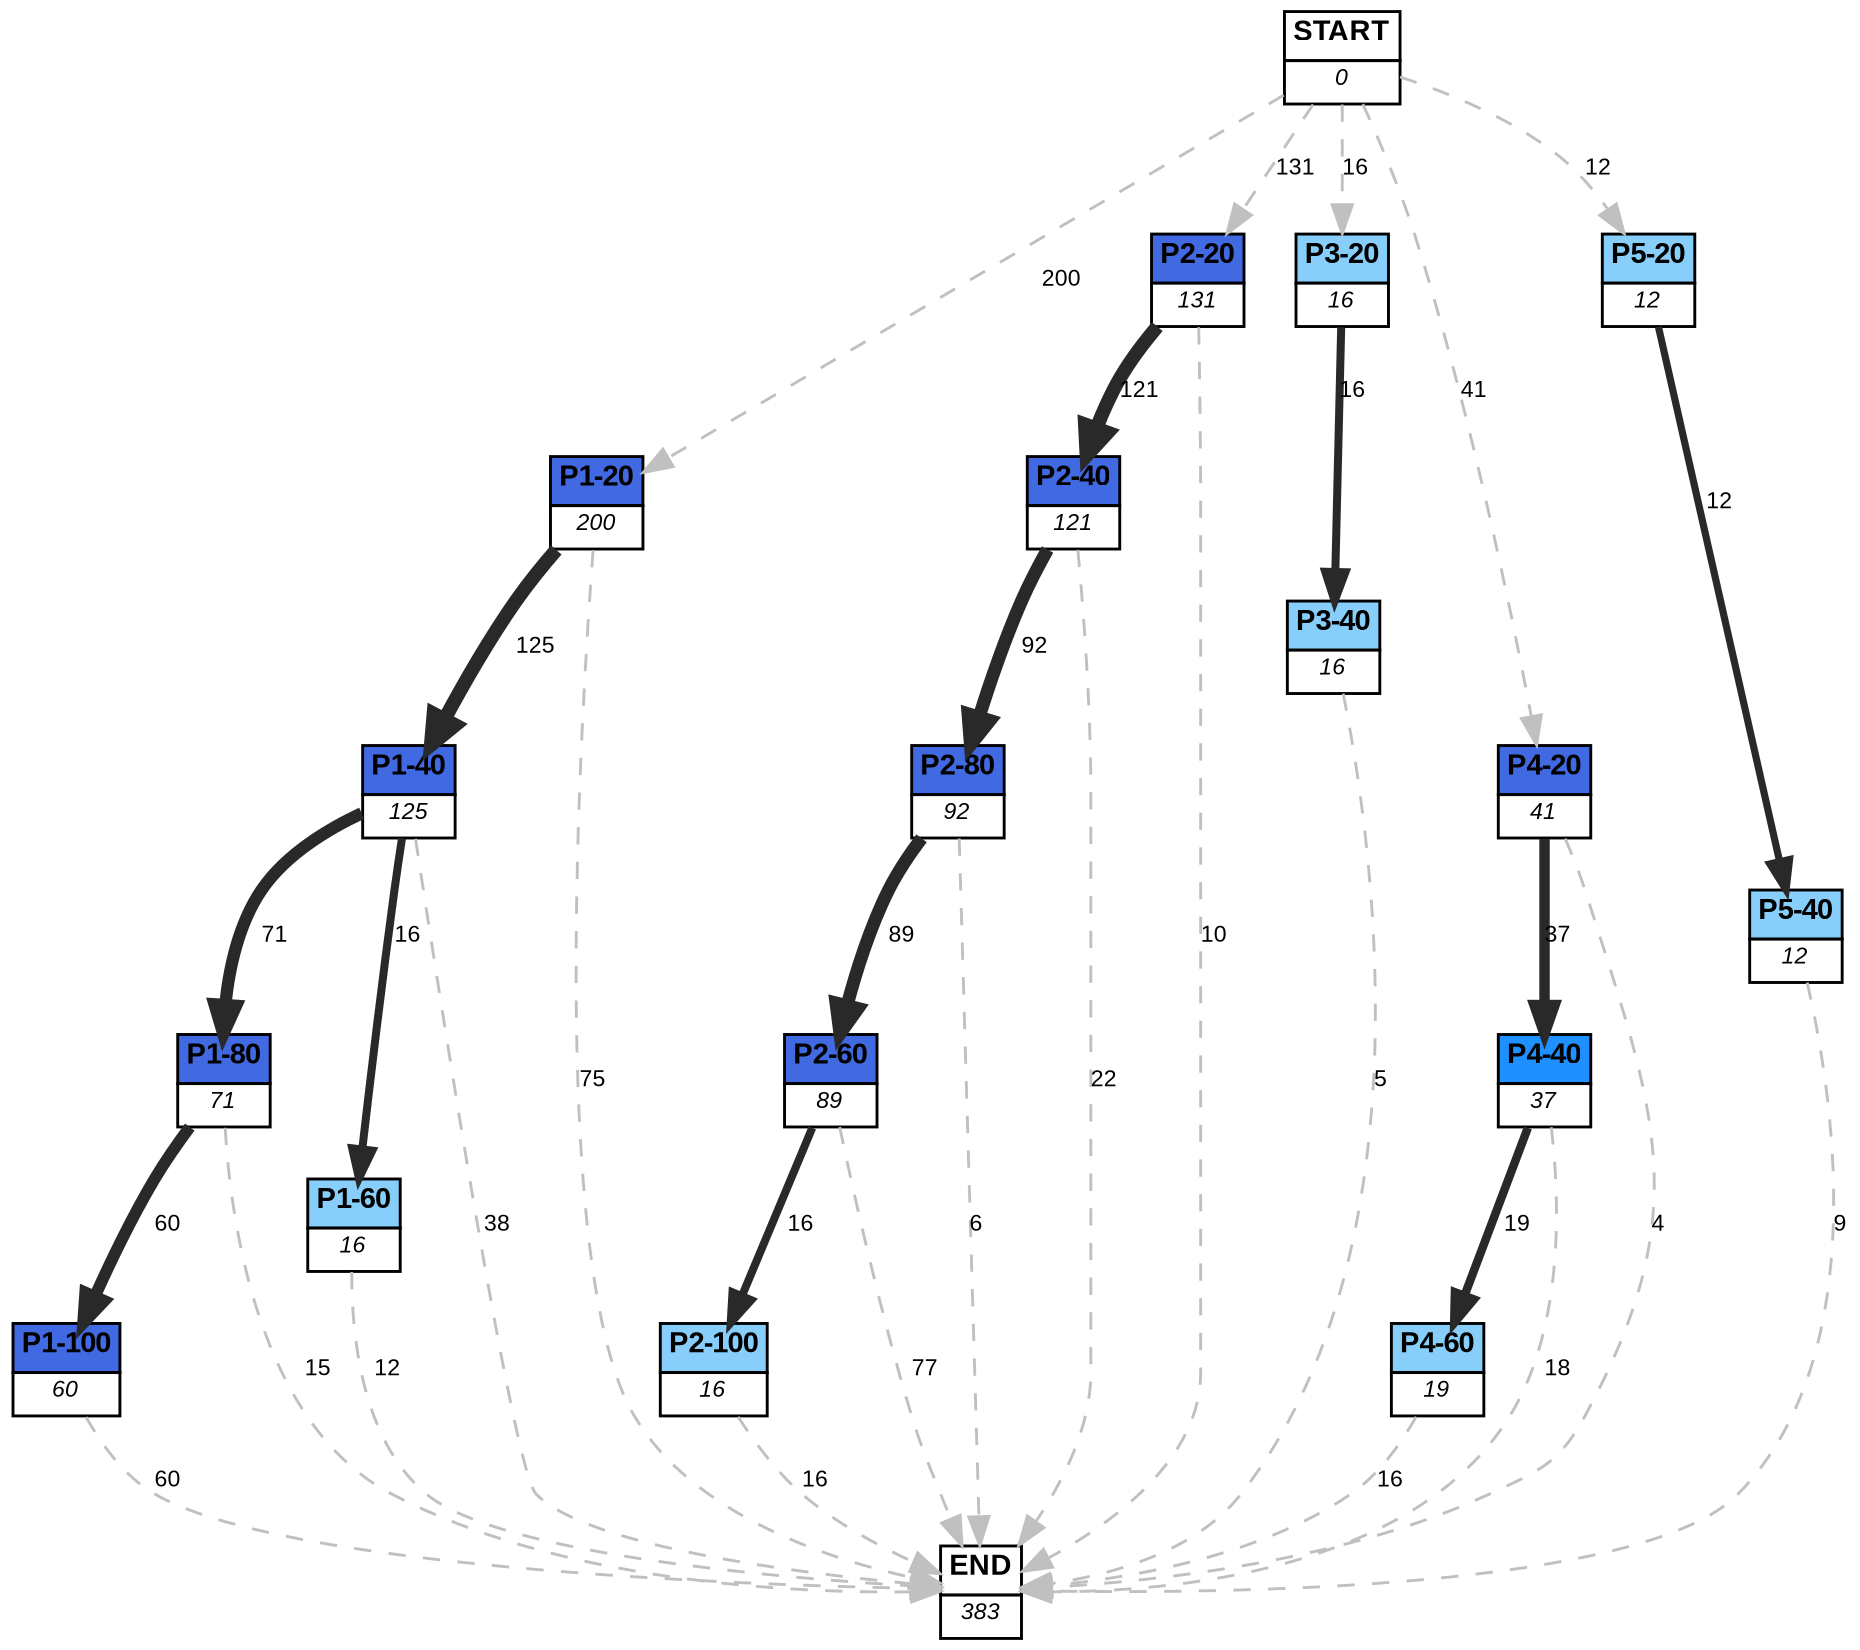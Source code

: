digraph graphname {
	dpi = 150
	size="16,11!";
	margin = 0;
"P1-20" [shape=plain, label=<<table border="0" cellborder="1" cellspacing="0"><tr><td bgcolor="royalblue"><FONT face="Arial" POINT-SIZE="10"><b>P1-20</b></FONT></td></tr><tr><td bgcolor="white"><FONT face="Arial" POINT-SIZE="8"><i>200</i></FONT></td></tr></table>>]
"P1-40" [shape=plain, label=<<table border="0" cellborder="1" cellspacing="0"><tr><td bgcolor="royalblue"><FONT face="Arial" POINT-SIZE="10"><b>P1-40</b></FONT></td></tr><tr><td bgcolor="white"><FONT face="Arial" POINT-SIZE="8"><i>125</i></FONT></td></tr></table>>]
"P1-80" [shape=plain, label=<<table border="0" cellborder="1" cellspacing="0"><tr><td bgcolor="royalblue"><FONT face="Arial" POINT-SIZE="10"><b>P1-80</b></FONT></td></tr><tr><td bgcolor="white"><FONT face="Arial" POINT-SIZE="8"><i>71</i></FONT></td></tr></table>>]
"P2-20" [shape=plain, label=<<table border="0" cellborder="1" cellspacing="0"><tr><td bgcolor="royalblue"><FONT face="Arial" POINT-SIZE="10"><b>P2-20</b></FONT></td></tr><tr><td bgcolor="white"><FONT face="Arial" POINT-SIZE="8"><i>131</i></FONT></td></tr></table>>]
"P2-40" [shape=plain, label=<<table border="0" cellborder="1" cellspacing="0"><tr><td bgcolor="royalblue"><FONT face="Arial" POINT-SIZE="10"><b>P2-40</b></FONT></td></tr><tr><td bgcolor="white"><FONT face="Arial" POINT-SIZE="8"><i>121</i></FONT></td></tr></table>>]
"P1-100" [shape=plain, label=<<table border="0" cellborder="1" cellspacing="0"><tr><td bgcolor="royalblue"><FONT face="Arial" POINT-SIZE="10"><b>P1-100</b></FONT></td></tr><tr><td bgcolor="white"><FONT face="Arial" POINT-SIZE="8"><i>60</i></FONT></td></tr></table>>]
"P2-80" [shape=plain, label=<<table border="0" cellborder="1" cellspacing="0"><tr><td bgcolor="royalblue"><FONT face="Arial" POINT-SIZE="10"><b>P2-80</b></FONT></td></tr><tr><td bgcolor="white"><FONT face="Arial" POINT-SIZE="8"><i>92</i></FONT></td></tr></table>>]
"P2-60" [shape=plain, label=<<table border="0" cellborder="1" cellspacing="0"><tr><td bgcolor="royalblue"><FONT face="Arial" POINT-SIZE="10"><b>P2-60</b></FONT></td></tr><tr><td bgcolor="white"><FONT face="Arial" POINT-SIZE="8"><i>89</i></FONT></td></tr></table>>]
"P3-20" [shape=plain, label=<<table border="0" cellborder="1" cellspacing="0"><tr><td bgcolor="lightskyblue"><FONT face="Arial" POINT-SIZE="10"><b>P3-20</b></FONT></td></tr><tr><td bgcolor="white"><FONT face="Arial" POINT-SIZE="8"><i>16</i></FONT></td></tr></table>>]
"P3-40" [shape=plain, label=<<table border="0" cellborder="1" cellspacing="0"><tr><td bgcolor="lightskyblue"><FONT face="Arial" POINT-SIZE="10"><b>P3-40</b></FONT></td></tr><tr><td bgcolor="white"><FONT face="Arial" POINT-SIZE="8"><i>16</i></FONT></td></tr></table>>]
"P4-20" [shape=plain, label=<<table border="0" cellborder="1" cellspacing="0"><tr><td bgcolor="royalblue"><FONT face="Arial" POINT-SIZE="10"><b>P4-20</b></FONT></td></tr><tr><td bgcolor="white"><FONT face="Arial" POINT-SIZE="8"><i>41</i></FONT></td></tr></table>>]
"P4-40" [shape=plain, label=<<table border="0" cellborder="1" cellspacing="0"><tr><td bgcolor="dodgerblue"><FONT face="Arial" POINT-SIZE="10"><b>P4-40</b></FONT></td></tr><tr><td bgcolor="white"><FONT face="Arial" POINT-SIZE="8"><i>37</i></FONT></td></tr></table>>]
"P5-20" [shape=plain, label=<<table border="0" cellborder="1" cellspacing="0"><tr><td bgcolor="lightskyblue"><FONT face="Arial" POINT-SIZE="10"><b>P5-20</b></FONT></td></tr><tr><td bgcolor="white"><FONT face="Arial" POINT-SIZE="8"><i>12</i></FONT></td></tr></table>>]
"P5-40" [shape=plain, label=<<table border="0" cellborder="1" cellspacing="0"><tr><td bgcolor="lightskyblue"><FONT face="Arial" POINT-SIZE="10"><b>P5-40</b></FONT></td></tr><tr><td bgcolor="white"><FONT face="Arial" POINT-SIZE="8"><i>12</i></FONT></td></tr></table>>]
"P1-60" [shape=plain, label=<<table border="0" cellborder="1" cellspacing="0"><tr><td bgcolor="lightskyblue"><FONT face="Arial" POINT-SIZE="10"><b>P1-60</b></FONT></td></tr><tr><td bgcolor="white"><FONT face="Arial" POINT-SIZE="8"><i>16</i></FONT></td></tr></table>>]
"P2-100" [shape=plain, label=<<table border="0" cellborder="1" cellspacing="0"><tr><td bgcolor="lightskyblue"><FONT face="Arial" POINT-SIZE="10"><b>P2-100</b></FONT></td></tr><tr><td bgcolor="white"><FONT face="Arial" POINT-SIZE="8"><i>16</i></FONT></td></tr></table>>]
"P4-60" [shape=plain, label=<<table border="0" cellborder="1" cellspacing="0"><tr><td bgcolor="lightskyblue"><FONT face="Arial" POINT-SIZE="10"><b>P4-60</b></FONT></td></tr><tr><td bgcolor="white"><FONT face="Arial" POINT-SIZE="8"><i>19</i></FONT></td></tr></table>>]
"START" [shape=plain, label=<<table border="0" cellborder="1" cellspacing="0"><tr><td bgcolor="white"><FONT face="Arial" POINT-SIZE="10"><b>START</b></FONT></td></tr><tr><td bgcolor="white"><FONT face="Arial" POINT-SIZE="8"><i>0</i></FONT></td></tr></table>>]
"END" [shape=plain, label=<<table border="0" cellborder="1" cellspacing="0"><tr><td bgcolor="white"><FONT face="Arial" POINT-SIZE="10"><b>END</b></FONT></td></tr><tr><td bgcolor="white"><FONT face="Arial" POINT-SIZE="8"><i>383</i></FONT></td></tr></table>>]
"P1-20" -> "P1-40" [ color=grey16 penwidth = "4.8283137373023015"label ="125" labelfloat=false fontname="Arial" fontsize=8]
"P1-20" -> "END" [ style = dashed color=grey label ="75" labelfloat=false fontname="Arial" fontsize=8]
"P1-40" -> "P1-80" [ color=grey16 penwidth = "4.2626798770413155"label ="71" labelfloat=false fontname="Arial" fontsize=8]
"P1-40" -> "P1-60" [ color=grey16 penwidth = "2.772588722239781"label ="16" labelfloat=false fontname="Arial" fontsize=8]
"P1-40" -> "END" [ style = dashed color=grey label ="38" labelfloat=false fontname="Arial" fontsize=8]
"P1-80" -> "P1-100" [ color=grey16 penwidth = "4.0943445622221"label ="60" labelfloat=false fontname="Arial" fontsize=8]
"P1-80" -> "END" [ style = dashed color=grey label ="15" labelfloat=false fontname="Arial" fontsize=8]
"P2-20" -> "P2-40" [ color=grey16 penwidth = "4.795790545596741"label ="121" labelfloat=false fontname="Arial" fontsize=8]
"P2-20" -> "END" [ style = dashed color=grey label ="10" labelfloat=false fontname="Arial" fontsize=8]
"P2-40" -> "P2-80" [ color=grey16 penwidth = "4.5217885770490405"label ="92" labelfloat=false fontname="Arial" fontsize=8]
"P2-40" -> "END" [ style = dashed color=grey label ="22" labelfloat=false fontname="Arial" fontsize=8]
"P1-100" -> "END" [ style = dashed color=grey label ="60" labelfloat=false fontname="Arial" fontsize=8]
"P2-80" -> "P2-60" [ color=grey16 penwidth = "4.48863636973214"label ="89" labelfloat=false fontname="Arial" fontsize=8]
"P2-80" -> "END" [ style = dashed color=grey label ="6" labelfloat=false fontname="Arial" fontsize=8]
"P2-60" -> "P2-100" [ color=grey16 penwidth = "2.772588722239781"label ="16" labelfloat=false fontname="Arial" fontsize=8]
"P2-60" -> "END" [ style = dashed color=grey label ="77" labelfloat=false fontname="Arial" fontsize=8]
"P3-20" -> "P3-40" [ color=grey16 penwidth = "2.772588722239781"label ="16" labelfloat=false fontname="Arial" fontsize=8]
"P3-40" -> "END" [ style = dashed color=grey label ="5" labelfloat=false fontname="Arial" fontsize=8]
"P4-20" -> "P4-40" [ color=grey16 penwidth = "3.6109179126442243"label ="37" labelfloat=false fontname="Arial" fontsize=8]
"P4-20" -> "END" [ style = dashed color=grey label ="4" labelfloat=false fontname="Arial" fontsize=8]
"P4-40" -> "P4-60" [ color=grey16 penwidth = "2.9444389791664403"label ="19" labelfloat=false fontname="Arial" fontsize=8]
"P4-40" -> "END" [ style = dashed color=grey label ="18" labelfloat=false fontname="Arial" fontsize=8]
"P5-20" -> "P5-40" [ color=grey16 penwidth = "2.4849066497880004"label ="12" labelfloat=false fontname="Arial" fontsize=8]
"P5-40" -> "END" [ style = dashed color=grey label ="9" labelfloat=false fontname="Arial" fontsize=8]
"P1-60" -> "END" [ style = dashed color=grey label ="12" labelfloat=false fontname="Arial" fontsize=8]
"P2-100" -> "END" [ style = dashed color=grey label ="16" labelfloat=false fontname="Arial" fontsize=8]
"P4-60" -> "END" [ style = dashed color=grey label ="16" labelfloat=false fontname="Arial" fontsize=8]
"START" -> "P1-20" [ style = dashed color=grey label ="200" labelfloat=false fontname="Arial" fontsize=8]
"START" -> "P2-20" [ style = dashed color=grey label ="131" labelfloat=false fontname="Arial" fontsize=8]
"START" -> "P3-20" [ style = dashed color=grey label ="16" labelfloat=false fontname="Arial" fontsize=8]
"START" -> "P4-20" [ style = dashed color=grey label ="41" labelfloat=false fontname="Arial" fontsize=8]
"START" -> "P5-20" [ style = dashed color=grey label ="12" labelfloat=false fontname="Arial" fontsize=8]
}